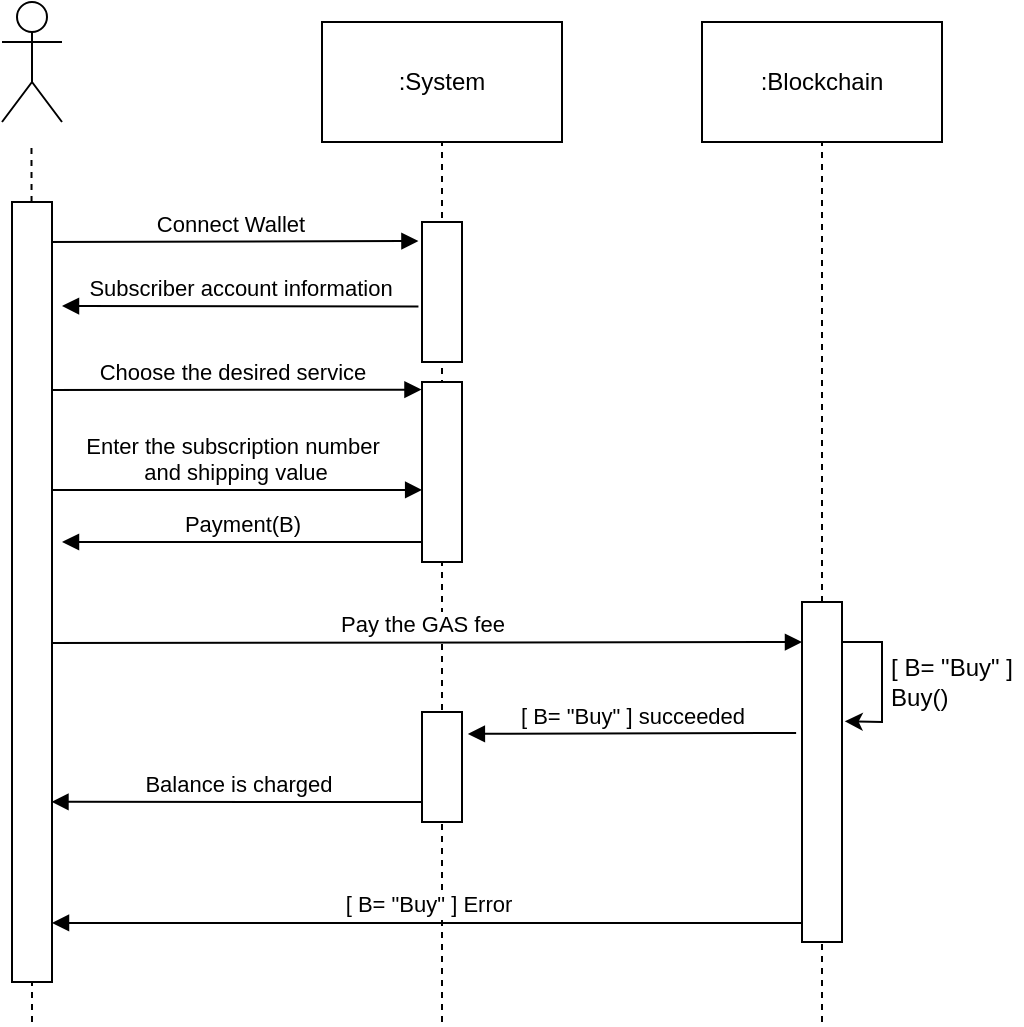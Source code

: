 <mxfile version="16.2.7" type="github">
  <diagram id="AR_MfOo3Hp1RGb-NP4cN" name="Page-1">
    <mxGraphModel dx="676" dy="461" grid="1" gridSize="10" guides="1" tooltips="1" connect="1" arrows="1" fold="1" page="1" pageScale="1" pageWidth="850" pageHeight="1100" math="0" shadow="0">
      <root>
        <mxCell id="0" />
        <mxCell id="1" parent="0" />
        <mxCell id="UZTgPrUg466q5XbxoCcg-1" value="" style="shape=umlActor;verticalLabelPosition=bottom;verticalAlign=top;html=1;outlineConnect=0;" vertex="1" parent="1">
          <mxGeometry x="40" y="40" width="30" height="60" as="geometry" />
        </mxCell>
        <mxCell id="UZTgPrUg466q5XbxoCcg-2" value=":System" style="rounded=0;whiteSpace=wrap;html=1;" vertex="1" parent="1">
          <mxGeometry x="200" y="50" width="120" height="60" as="geometry" />
        </mxCell>
        <mxCell id="UZTgPrUg466q5XbxoCcg-3" value=":Blockchain" style="rounded=0;whiteSpace=wrap;html=1;" vertex="1" parent="1">
          <mxGeometry x="390" y="50" width="120" height="60" as="geometry" />
        </mxCell>
        <mxCell id="UZTgPrUg466q5XbxoCcg-5" value="" style="endArrow=none;dashed=1;html=1;rounded=0;entryX=0.5;entryY=1;entryDx=0;entryDy=0;" edge="1" parent="1" target="UZTgPrUg466q5XbxoCcg-2">
          <mxGeometry width="50" height="50" relative="1" as="geometry">
            <mxPoint x="260" y="550" as="sourcePoint" />
            <mxPoint x="500" y="200" as="targetPoint" />
          </mxGeometry>
        </mxCell>
        <mxCell id="UZTgPrUg466q5XbxoCcg-6" value="" style="endArrow=none;dashed=1;html=1;rounded=0;entryX=0.5;entryY=1;entryDx=0;entryDy=0;startArrow=none;" edge="1" parent="1" source="UZTgPrUg466q5XbxoCcg-32" target="UZTgPrUg466q5XbxoCcg-3">
          <mxGeometry width="50" height="50" relative="1" as="geometry">
            <mxPoint x="450" y="440" as="sourcePoint" />
            <mxPoint x="449.58" y="140" as="targetPoint" />
          </mxGeometry>
        </mxCell>
        <mxCell id="UZTgPrUg466q5XbxoCcg-8" value="" style="endArrow=none;dashed=1;html=1;rounded=0;entryX=0.5;entryY=1;entryDx=0;entryDy=0;startArrow=none;" edge="1" parent="1" source="UZTgPrUg466q5XbxoCcg-29">
          <mxGeometry width="50" height="50" relative="1" as="geometry">
            <mxPoint x="54.74" y="440" as="sourcePoint" />
            <mxPoint x="54.74" y="110" as="targetPoint" />
          </mxGeometry>
        </mxCell>
        <mxCell id="UZTgPrUg466q5XbxoCcg-13" value="Choose the desired service" style="html=1;verticalAlign=bottom;endArrow=block;rounded=0;entryX=-0.013;entryY=0.493;entryDx=0;entryDy=0;entryPerimeter=0;" edge="1" parent="1">
          <mxGeometry width="80" relative="1" as="geometry">
            <mxPoint x="60" y="234" as="sourcePoint" />
            <mxPoint x="249.74" y="233.81" as="targetPoint" />
          </mxGeometry>
        </mxCell>
        <mxCell id="UZTgPrUg466q5XbxoCcg-20" value="Subscriber account information" style="html=1;verticalAlign=bottom;endArrow=block;rounded=0;exitX=-0.089;exitY=0.603;exitDx=0;exitDy=0;exitPerimeter=0;" edge="1" parent="1" source="UZTgPrUg466q5XbxoCcg-31">
          <mxGeometry width="80" relative="1" as="geometry">
            <mxPoint x="260" y="193" as="sourcePoint" />
            <mxPoint x="70" y="192" as="targetPoint" />
          </mxGeometry>
        </mxCell>
        <mxCell id="UZTgPrUg466q5XbxoCcg-22" value="Enter the subscription number&lt;br&gt;&amp;nbsp;and shipping value" style="html=1;verticalAlign=bottom;endArrow=block;rounded=0;entryX=0.004;entryY=0.788;entryDx=0;entryDy=0;entryPerimeter=0;" edge="1" parent="1">
          <mxGeometry width="80" relative="1" as="geometry">
            <mxPoint x="60" y="284" as="sourcePoint" />
            <mxPoint x="250.08" y="283.96" as="targetPoint" />
          </mxGeometry>
        </mxCell>
        <mxCell id="UZTgPrUg466q5XbxoCcg-24" value="Payment(B)" style="html=1;verticalAlign=bottom;endArrow=block;rounded=0;exitX=0;exitY=0.941;exitDx=0;exitDy=0;exitPerimeter=0;" edge="1" parent="1">
          <mxGeometry width="80" relative="1" as="geometry">
            <mxPoint x="250.0" y="309.97" as="sourcePoint" />
            <mxPoint x="70" y="310" as="targetPoint" />
          </mxGeometry>
        </mxCell>
        <mxCell id="UZTgPrUg466q5XbxoCcg-25" value="Pay the GAS fee" style="html=1;verticalAlign=bottom;endArrow=block;rounded=0;" edge="1" parent="1">
          <mxGeometry width="80" relative="1" as="geometry">
            <mxPoint x="60.0" y="360.5" as="sourcePoint" />
            <mxPoint x="440" y="360" as="targetPoint" />
          </mxGeometry>
        </mxCell>
        <mxCell id="UZTgPrUg466q5XbxoCcg-27" value="Connect Wallet" style="html=1;verticalAlign=bottom;endArrow=block;rounded=0;entryX=-0.089;entryY=0.136;entryDx=0;entryDy=0;entryPerimeter=0;" edge="1" parent="1" target="UZTgPrUg466q5XbxoCcg-31">
          <mxGeometry width="80" relative="1" as="geometry">
            <mxPoint x="60" y="160" as="sourcePoint" />
            <mxPoint x="260" y="160" as="targetPoint" />
          </mxGeometry>
        </mxCell>
        <mxCell id="UZTgPrUg466q5XbxoCcg-28" value="" style="rounded=0;whiteSpace=wrap;html=1;" vertex="1" parent="1">
          <mxGeometry x="250" y="230" width="20" height="90" as="geometry" />
        </mxCell>
        <mxCell id="UZTgPrUg466q5XbxoCcg-29" value="" style="rounded=0;whiteSpace=wrap;html=1;" vertex="1" parent="1">
          <mxGeometry x="45" y="140" width="20" height="390" as="geometry" />
        </mxCell>
        <mxCell id="UZTgPrUg466q5XbxoCcg-30" value="" style="endArrow=none;dashed=1;html=1;rounded=0;entryX=0.5;entryY=1;entryDx=0;entryDy=0;" edge="1" parent="1" target="UZTgPrUg466q5XbxoCcg-29">
          <mxGeometry width="50" height="50" relative="1" as="geometry">
            <mxPoint x="55" y="550" as="sourcePoint" />
            <mxPoint x="54.74" y="110" as="targetPoint" />
          </mxGeometry>
        </mxCell>
        <mxCell id="UZTgPrUg466q5XbxoCcg-31" value="" style="rounded=0;whiteSpace=wrap;html=1;" vertex="1" parent="1">
          <mxGeometry x="250" y="150" width="20" height="70" as="geometry" />
        </mxCell>
        <mxCell id="UZTgPrUg466q5XbxoCcg-32" value="" style="rounded=0;whiteSpace=wrap;html=1;" vertex="1" parent="1">
          <mxGeometry x="440" y="340" width="20" height="170" as="geometry" />
        </mxCell>
        <mxCell id="UZTgPrUg466q5XbxoCcg-33" value="" style="endArrow=none;dashed=1;html=1;rounded=0;entryX=0.5;entryY=1;entryDx=0;entryDy=0;" edge="1" parent="1" target="UZTgPrUg466q5XbxoCcg-32">
          <mxGeometry width="50" height="50" relative="1" as="geometry">
            <mxPoint x="450" y="550" as="sourcePoint" />
            <mxPoint x="450" y="110" as="targetPoint" />
          </mxGeometry>
        </mxCell>
        <mxCell id="UZTgPrUg466q5XbxoCcg-34" value="" style="endArrow=classic;html=1;rounded=0;exitX=0.981;exitY=0.118;exitDx=0;exitDy=0;exitPerimeter=0;entryX=1.068;entryY=0.351;entryDx=0;entryDy=0;entryPerimeter=0;" edge="1" parent="1" source="UZTgPrUg466q5XbxoCcg-32" target="UZTgPrUg466q5XbxoCcg-32">
          <mxGeometry width="50" height="50" relative="1" as="geometry">
            <mxPoint x="230" y="360" as="sourcePoint" />
            <mxPoint x="280" y="310" as="targetPoint" />
            <Array as="points">
              <mxPoint x="480" y="360" />
              <mxPoint x="480" y="400" />
            </Array>
          </mxGeometry>
        </mxCell>
        <mxCell id="UZTgPrUg466q5XbxoCcg-35" value="[ B= &quot;Buy&quot; ]&lt;br&gt;&lt;div style=&quot;text-align: left&quot;&gt;&lt;span&gt;Buy()&lt;/span&gt;&lt;/div&gt;" style="text;html=1;strokeColor=none;fillColor=none;align=center;verticalAlign=middle;whiteSpace=wrap;rounded=0;" vertex="1" parent="1">
          <mxGeometry x="480" y="365" width="70" height="30" as="geometry" />
        </mxCell>
        <mxCell id="UZTgPrUg466q5XbxoCcg-36" value="" style="rounded=0;whiteSpace=wrap;html=1;" vertex="1" parent="1">
          <mxGeometry x="250" y="395" width="20" height="55" as="geometry" />
        </mxCell>
        <mxCell id="UZTgPrUg466q5XbxoCcg-38" value="[ B= &quot;Buy&quot; ]&amp;nbsp;succeeded" style="html=1;verticalAlign=bottom;endArrow=block;rounded=0;exitX=-0.147;exitY=0.385;exitDx=0;exitDy=0;exitPerimeter=0;entryX=1.147;entryY=0.199;entryDx=0;entryDy=0;entryPerimeter=0;" edge="1" parent="1" source="UZTgPrUg466q5XbxoCcg-32" target="UZTgPrUg466q5XbxoCcg-36">
          <mxGeometry width="80" relative="1" as="geometry">
            <mxPoint x="420.0" y="410.0" as="sourcePoint" />
            <mxPoint x="290" y="410" as="targetPoint" />
          </mxGeometry>
        </mxCell>
        <mxCell id="UZTgPrUg466q5XbxoCcg-41" value="Balance is charged" style="html=1;verticalAlign=bottom;endArrow=block;rounded=0;entryX=0.987;entryY=0.769;entryDx=0;entryDy=0;entryPerimeter=0;" edge="1" parent="1" target="UZTgPrUg466q5XbxoCcg-29">
          <mxGeometry width="80" relative="1" as="geometry">
            <mxPoint x="250" y="440" as="sourcePoint" />
            <mxPoint x="90" y="440" as="targetPoint" />
          </mxGeometry>
        </mxCell>
        <mxCell id="UZTgPrUg466q5XbxoCcg-42" value="[ B= &quot;Buy&quot; ]&amp;nbsp;Error" style="html=1;verticalAlign=bottom;endArrow=block;rounded=0;exitX=0;exitY=0.944;exitDx=0;exitDy=0;exitPerimeter=0;entryX=1.147;entryY=0.199;entryDx=0;entryDy=0;entryPerimeter=0;" edge="1" parent="1" source="UZTgPrUg466q5XbxoCcg-32">
          <mxGeometry width="80" relative="1" as="geometry">
            <mxPoint x="229.12" y="500.0" as="sourcePoint" />
            <mxPoint x="65.0" y="500.495" as="targetPoint" />
          </mxGeometry>
        </mxCell>
      </root>
    </mxGraphModel>
  </diagram>
</mxfile>

